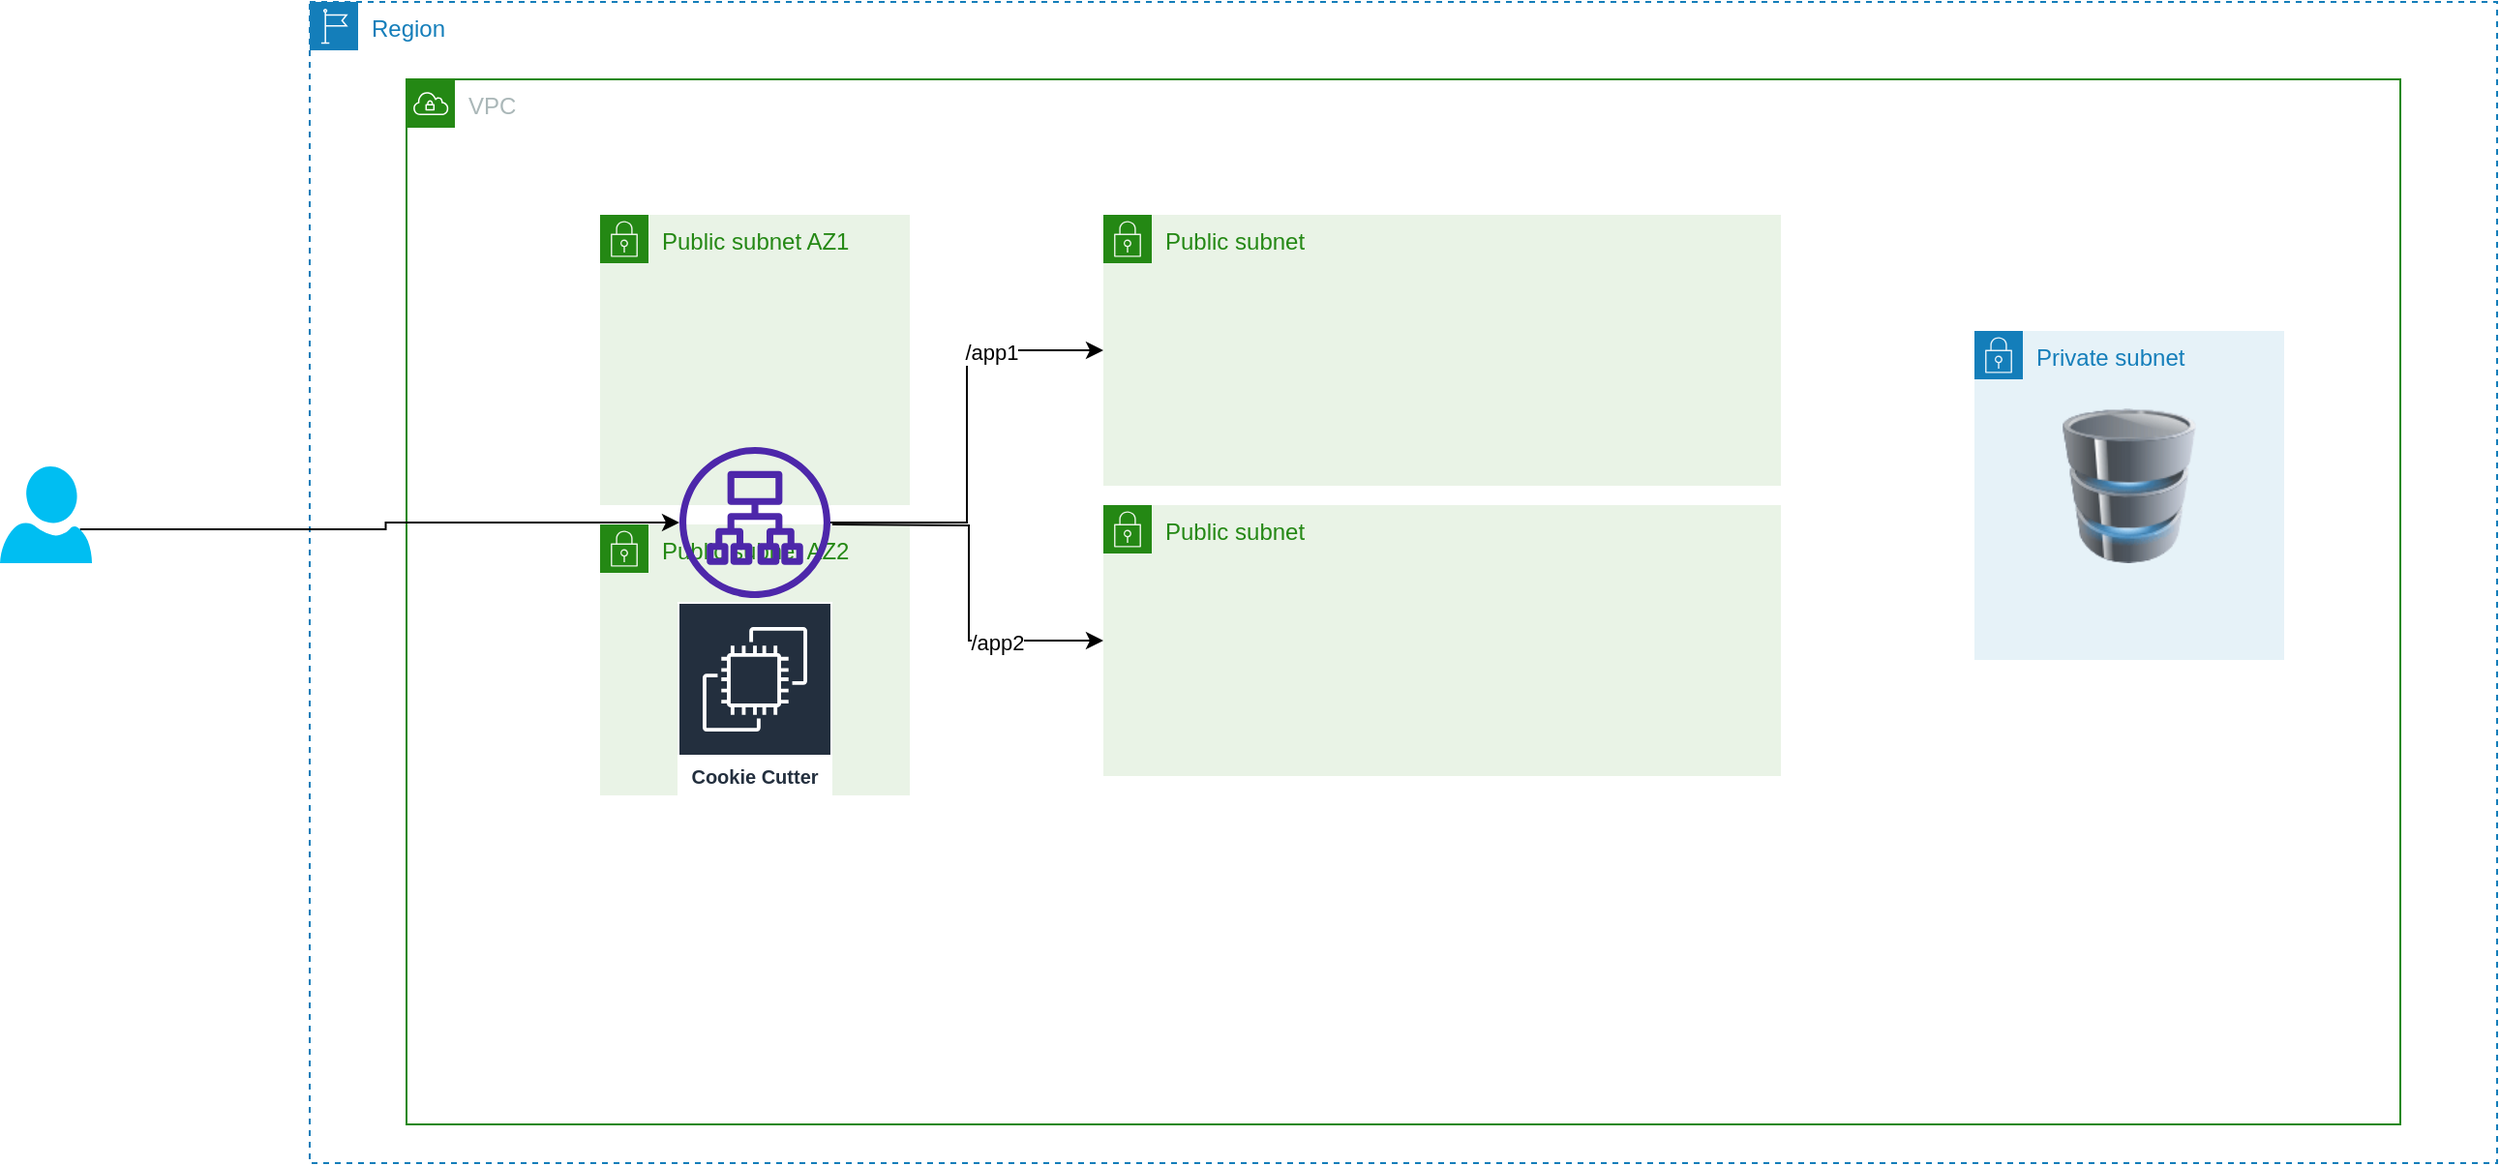 <mxfile version="20.7.4" type="github">
  <diagram id="jWBNmpmiF26zY9scacJb" name="Page-1">
    <mxGraphModel dx="2284" dy="774" grid="1" gridSize="10" guides="1" tooltips="1" connect="1" arrows="1" fold="1" page="1" pageScale="1" pageWidth="850" pageHeight="1100" math="0" shadow="0">
      <root>
        <mxCell id="0" />
        <mxCell id="1" parent="0" />
        <mxCell id="hohAivYtvL-Yq-Z7kofY-1" value="Region" style="points=[[0,0],[0.25,0],[0.5,0],[0.75,0],[1,0],[1,0.25],[1,0.5],[1,0.75],[1,1],[0.75,1],[0.5,1],[0.25,1],[0,1],[0,0.75],[0,0.5],[0,0.25]];outlineConnect=0;gradientColor=none;html=1;whiteSpace=wrap;fontSize=12;fontStyle=0;container=1;pointerEvents=0;collapsible=0;recursiveResize=0;shape=mxgraph.aws4.group;grIcon=mxgraph.aws4.group_region;strokeColor=#147EBA;fillColor=none;verticalAlign=top;align=left;spacingLeft=30;fontColor=#147EBA;dashed=1;" vertex="1" parent="1">
          <mxGeometry x="-630" y="50" width="1130" height="600" as="geometry" />
        </mxCell>
        <mxCell id="hohAivYtvL-Yq-Z7kofY-117" value="VPC" style="points=[[0,0],[0.25,0],[0.5,0],[0.75,0],[1,0],[1,0.25],[1,0.5],[1,0.75],[1,1],[0.75,1],[0.5,1],[0.25,1],[0,1],[0,0.75],[0,0.5],[0,0.25]];outlineConnect=0;gradientColor=none;html=1;whiteSpace=wrap;fontSize=12;fontStyle=0;container=1;pointerEvents=0;collapsible=0;recursiveResize=0;shape=mxgraph.aws4.group;grIcon=mxgraph.aws4.group_vpc;strokeColor=#248814;fillColor=none;verticalAlign=top;align=left;spacingLeft=30;fontColor=#AAB7B8;dashed=0;" vertex="1" parent="hohAivYtvL-Yq-Z7kofY-1">
          <mxGeometry x="50" y="40" width="1030" height="540" as="geometry" />
        </mxCell>
        <mxCell id="hohAivYtvL-Yq-Z7kofY-119" value="Public subnet AZ2" style="points=[[0,0],[0.25,0],[0.5,0],[0.75,0],[1,0],[1,0.25],[1,0.5],[1,0.75],[1,1],[0.75,1],[0.5,1],[0.25,1],[0,1],[0,0.75],[0,0.5],[0,0.25]];outlineConnect=0;gradientColor=none;html=1;whiteSpace=wrap;fontSize=12;fontStyle=0;container=1;pointerEvents=0;collapsible=0;recursiveResize=0;shape=mxgraph.aws4.group;grIcon=mxgraph.aws4.group_security_group;grStroke=0;strokeColor=#248814;fillColor=#E9F3E6;verticalAlign=top;align=left;spacingLeft=30;fontColor=#248814;dashed=0;" vertex="1" parent="hohAivYtvL-Yq-Z7kofY-117">
          <mxGeometry x="100" y="230" width="160" height="140" as="geometry" />
        </mxCell>
        <mxCell id="hohAivYtvL-Yq-Z7kofY-130" value="Cookie Cutter" style="sketch=0;outlineConnect=0;fontColor=#232F3E;gradientColor=none;strokeColor=#ffffff;fillColor=#232F3E;dashed=0;verticalLabelPosition=middle;verticalAlign=bottom;align=center;html=1;whiteSpace=wrap;fontSize=10;fontStyle=1;spacing=3;shape=mxgraph.aws4.productIcon;prIcon=mxgraph.aws4.ec2;" vertex="1" parent="hohAivYtvL-Yq-Z7kofY-119">
          <mxGeometry x="40" y="40" width="80" height="100" as="geometry" />
        </mxCell>
        <mxCell id="hohAivYtvL-Yq-Z7kofY-118" value="Public subnet AZ1" style="points=[[0,0],[0.25,0],[0.5,0],[0.75,0],[1,0],[1,0.25],[1,0.5],[1,0.75],[1,1],[0.75,1],[0.5,1],[0.25,1],[0,1],[0,0.75],[0,0.5],[0,0.25]];outlineConnect=0;gradientColor=none;html=1;whiteSpace=wrap;fontSize=12;fontStyle=0;container=1;pointerEvents=0;collapsible=0;recursiveResize=0;shape=mxgraph.aws4.group;grIcon=mxgraph.aws4.group_security_group;grStroke=0;strokeColor=#248814;fillColor=#E9F3E6;verticalAlign=top;align=left;spacingLeft=30;fontColor=#248814;dashed=0;" vertex="1" parent="hohAivYtvL-Yq-Z7kofY-117">
          <mxGeometry x="100" y="70" width="160" height="150" as="geometry" />
        </mxCell>
        <mxCell id="hohAivYtvL-Yq-Z7kofY-129" value="" style="sketch=0;outlineConnect=0;fontColor=#232F3E;gradientColor=none;fillColor=#4D27AA;strokeColor=none;dashed=0;verticalLabelPosition=bottom;verticalAlign=top;align=center;html=1;fontSize=12;fontStyle=0;aspect=fixed;pointerEvents=1;shape=mxgraph.aws4.application_load_balancer;" vertex="1" parent="hohAivYtvL-Yq-Z7kofY-118">
          <mxGeometry x="41" y="120" width="78" height="78" as="geometry" />
        </mxCell>
        <mxCell id="hohAivYtvL-Yq-Z7kofY-134" style="edgeStyle=orthogonalEdgeStyle;rounded=0;orthogonalLoop=1;jettySize=auto;html=1;exitX=0;exitY=0.5;exitDx=0;exitDy=0;endArrow=none;endFill=0;startArrow=classic;startFill=1;" edge="1" parent="hohAivYtvL-Yq-Z7kofY-117" source="hohAivYtvL-Yq-Z7kofY-121" target="hohAivYtvL-Yq-Z7kofY-129">
          <mxGeometry relative="1" as="geometry" />
        </mxCell>
        <mxCell id="hohAivYtvL-Yq-Z7kofY-136" value="/app1" style="edgeLabel;html=1;align=center;verticalAlign=middle;resizable=0;points=[];" vertex="1" connectable="0" parent="hohAivYtvL-Yq-Z7kofY-134">
          <mxGeometry x="-0.496" y="1" relative="1" as="geometry">
            <mxPoint as="offset" />
          </mxGeometry>
        </mxCell>
        <mxCell id="hohAivYtvL-Yq-Z7kofY-121" value="Public subnet" style="points=[[0,0],[0.25,0],[0.5,0],[0.75,0],[1,0],[1,0.25],[1,0.5],[1,0.75],[1,1],[0.75,1],[0.5,1],[0.25,1],[0,1],[0,0.75],[0,0.5],[0,0.25]];outlineConnect=0;gradientColor=none;html=1;whiteSpace=wrap;fontSize=12;fontStyle=0;container=1;pointerEvents=0;collapsible=0;recursiveResize=0;shape=mxgraph.aws4.group;grIcon=mxgraph.aws4.group_security_group;grStroke=0;strokeColor=#248814;fillColor=#E9F3E6;verticalAlign=top;align=left;spacingLeft=30;fontColor=#248814;dashed=0;" vertex="1" parent="hohAivYtvL-Yq-Z7kofY-117">
          <mxGeometry x="360" y="70" width="350" height="140" as="geometry" />
        </mxCell>
        <mxCell id="hohAivYtvL-Yq-Z7kofY-126" value="Public subnet" style="points=[[0,0],[0.25,0],[0.5,0],[0.75,0],[1,0],[1,0.25],[1,0.5],[1,0.75],[1,1],[0.75,1],[0.5,1],[0.25,1],[0,1],[0,0.75],[0,0.5],[0,0.25]];outlineConnect=0;gradientColor=none;html=1;whiteSpace=wrap;fontSize=12;fontStyle=0;container=1;pointerEvents=0;collapsible=0;recursiveResize=0;shape=mxgraph.aws4.group;grIcon=mxgraph.aws4.group_security_group;grStroke=0;strokeColor=#248814;fillColor=#E9F3E6;verticalAlign=top;align=left;spacingLeft=30;fontColor=#248814;dashed=0;" vertex="1" parent="hohAivYtvL-Yq-Z7kofY-117">
          <mxGeometry x="360" y="220" width="350" height="140" as="geometry" />
        </mxCell>
        <mxCell id="hohAivYtvL-Yq-Z7kofY-127" value="Private subnet" style="points=[[0,0],[0.25,0],[0.5,0],[0.75,0],[1,0],[1,0.25],[1,0.5],[1,0.75],[1,1],[0.75,1],[0.5,1],[0.25,1],[0,1],[0,0.75],[0,0.5],[0,0.25]];outlineConnect=0;gradientColor=none;html=1;whiteSpace=wrap;fontSize=12;fontStyle=0;container=1;pointerEvents=0;collapsible=0;recursiveResize=0;shape=mxgraph.aws4.group;grIcon=mxgraph.aws4.group_security_group;grStroke=0;strokeColor=#147EBA;fillColor=#E6F2F8;verticalAlign=top;align=left;spacingLeft=30;fontColor=#147EBA;dashed=0;" vertex="1" parent="hohAivYtvL-Yq-Z7kofY-117">
          <mxGeometry x="810" y="130" width="160" height="170" as="geometry" />
        </mxCell>
        <mxCell id="hohAivYtvL-Yq-Z7kofY-128" value="" style="image;html=1;image=img/lib/clip_art/computers/Database_128x128.png" vertex="1" parent="hohAivYtvL-Yq-Z7kofY-127">
          <mxGeometry x="40" y="40" width="80" height="80" as="geometry" />
        </mxCell>
        <mxCell id="hohAivYtvL-Yq-Z7kofY-133" style="edgeStyle=orthogonalEdgeStyle;rounded=0;orthogonalLoop=1;jettySize=auto;html=1;exitX=0.87;exitY=0.65;exitDx=0;exitDy=0;exitPerimeter=0;" edge="1" parent="1" source="hohAivYtvL-Yq-Z7kofY-131" target="hohAivYtvL-Yq-Z7kofY-129">
          <mxGeometry relative="1" as="geometry" />
        </mxCell>
        <mxCell id="hohAivYtvL-Yq-Z7kofY-131" value="" style="verticalLabelPosition=bottom;html=1;verticalAlign=top;align=center;strokeColor=none;fillColor=#00BEF2;shape=mxgraph.azure.user;" vertex="1" parent="1">
          <mxGeometry x="-790" y="290" width="47.5" height="50" as="geometry" />
        </mxCell>
        <mxCell id="hohAivYtvL-Yq-Z7kofY-135" style="edgeStyle=orthogonalEdgeStyle;rounded=0;orthogonalLoop=1;jettySize=auto;html=1;exitX=0;exitY=0.5;exitDx=0;exitDy=0;startArrow=classic;startFill=1;endArrow=none;endFill=0;" edge="1" parent="1" source="hohAivYtvL-Yq-Z7kofY-126">
          <mxGeometry relative="1" as="geometry">
            <mxPoint x="-360" y="320" as="targetPoint" />
          </mxGeometry>
        </mxCell>
        <mxCell id="hohAivYtvL-Yq-Z7kofY-137" value="/app2" style="edgeLabel;html=1;align=center;verticalAlign=middle;resizable=0;points=[];" vertex="1" connectable="0" parent="hohAivYtvL-Yq-Z7kofY-135">
          <mxGeometry x="-0.45" y="1" relative="1" as="geometry">
            <mxPoint as="offset" />
          </mxGeometry>
        </mxCell>
      </root>
    </mxGraphModel>
  </diagram>
</mxfile>
